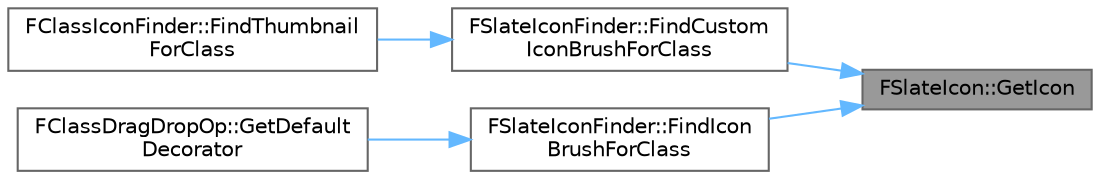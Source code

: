 digraph "FSlateIcon::GetIcon"
{
 // INTERACTIVE_SVG=YES
 // LATEX_PDF_SIZE
  bgcolor="transparent";
  edge [fontname=Helvetica,fontsize=10,labelfontname=Helvetica,labelfontsize=10];
  node [fontname=Helvetica,fontsize=10,shape=box,height=0.2,width=0.4];
  rankdir="RL";
  Node1 [id="Node000001",label="FSlateIcon::GetIcon",height=0.2,width=0.4,color="gray40", fillcolor="grey60", style="filled", fontcolor="black",tooltip="Gets the resolved icon."];
  Node1 -> Node2 [id="edge1_Node000001_Node000002",dir="back",color="steelblue1",style="solid",tooltip=" "];
  Node2 [id="Node000002",label="FSlateIconFinder::FindCustom\lIconBrushForClass",height=0.2,width=0.4,color="grey40", fillcolor="white", style="filled",URL="$d6/d73/classFSlateIconFinder.html#a94a3f76ab1669bbcf5ba0123d23c85e0",tooltip="Find a custom icon to use for the supplied struct, according to the specified base style."];
  Node2 -> Node3 [id="edge2_Node000002_Node000003",dir="back",color="steelblue1",style="solid",tooltip=" "];
  Node3 [id="Node000003",label="FClassIconFinder::FindThumbnail\lForClass",height=0.2,width=0.4,color="grey40", fillcolor="white", style="filled",URL="$dc/dec/classFClassIconFinder.html#a65df3dd0aa495d28dfb44763c964439b",tooltip="Find the large thumbnail name to use for the supplied class."];
  Node1 -> Node4 [id="edge3_Node000001_Node000004",dir="back",color="steelblue1",style="solid",tooltip=" "];
  Node4 [id="Node000004",label="FSlateIconFinder::FindIcon\lBrushForClass",height=0.2,width=0.4,color="grey40", fillcolor="white", style="filled",URL="$d6/d73/classFSlateIconFinder.html#a73388214f7cebefc05e4c2a1fad7ae4d",tooltip="Find a slate brush to use for the supplied struct's icon."];
  Node4 -> Node5 [id="edge4_Node000004_Node000005",dir="back",color="steelblue1",style="solid",tooltip=" "];
  Node5 [id="Node000005",label="FClassDragDropOp::GetDefault\lDecorator",height=0.2,width=0.4,color="grey40", fillcolor="white", style="filled",URL="$d2/d04/classFClassDragDropOp.html#ac7db0bc234d01b4e73e8bd832d7a01a7",tooltip="The widget decorator to use."];
}
